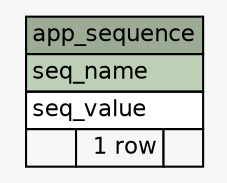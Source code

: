// dot 2.38.0 on Windows 8.1 6.3
digraph "app_sequence" {
  graph [
    rankdir="RL"
    bgcolor="#f7f7f7"
  ];
  node [
    fontname="Helvetica"
    fontsize="11"
    shape="plaintext"
  ];
  edge [
    arrowsize="0.8"
  ];
  "app_sequence" [
    label=<
    <TABLE BORDER="0" CELLBORDER="1" CELLSPACING="0" BGCOLOR="#ffffff">
      <TR><TD PORT="app_sequence.heading" COLSPAN="3" BGCOLOR="#9bab96" ALIGN="CENTER">app_sequence</TD></TR>
      <TR><TD PORT="seq_name" COLSPAN="3" BGCOLOR="#bed1b8" ALIGN="LEFT">seq_name</TD></TR>
      <TR><TD PORT="seq_value" COLSPAN="3" ALIGN="LEFT">seq_value</TD></TR>
      <TR><TD ALIGN="LEFT" BGCOLOR="#f7f7f7">  </TD><TD ALIGN="RIGHT" BGCOLOR="#f7f7f7">1 row</TD><TD ALIGN="RIGHT" BGCOLOR="#f7f7f7">  </TD></TR>
    </TABLE>>
    URL="tables/app_sequence.html#"
    tooltip="app_sequence"
  ];
}
